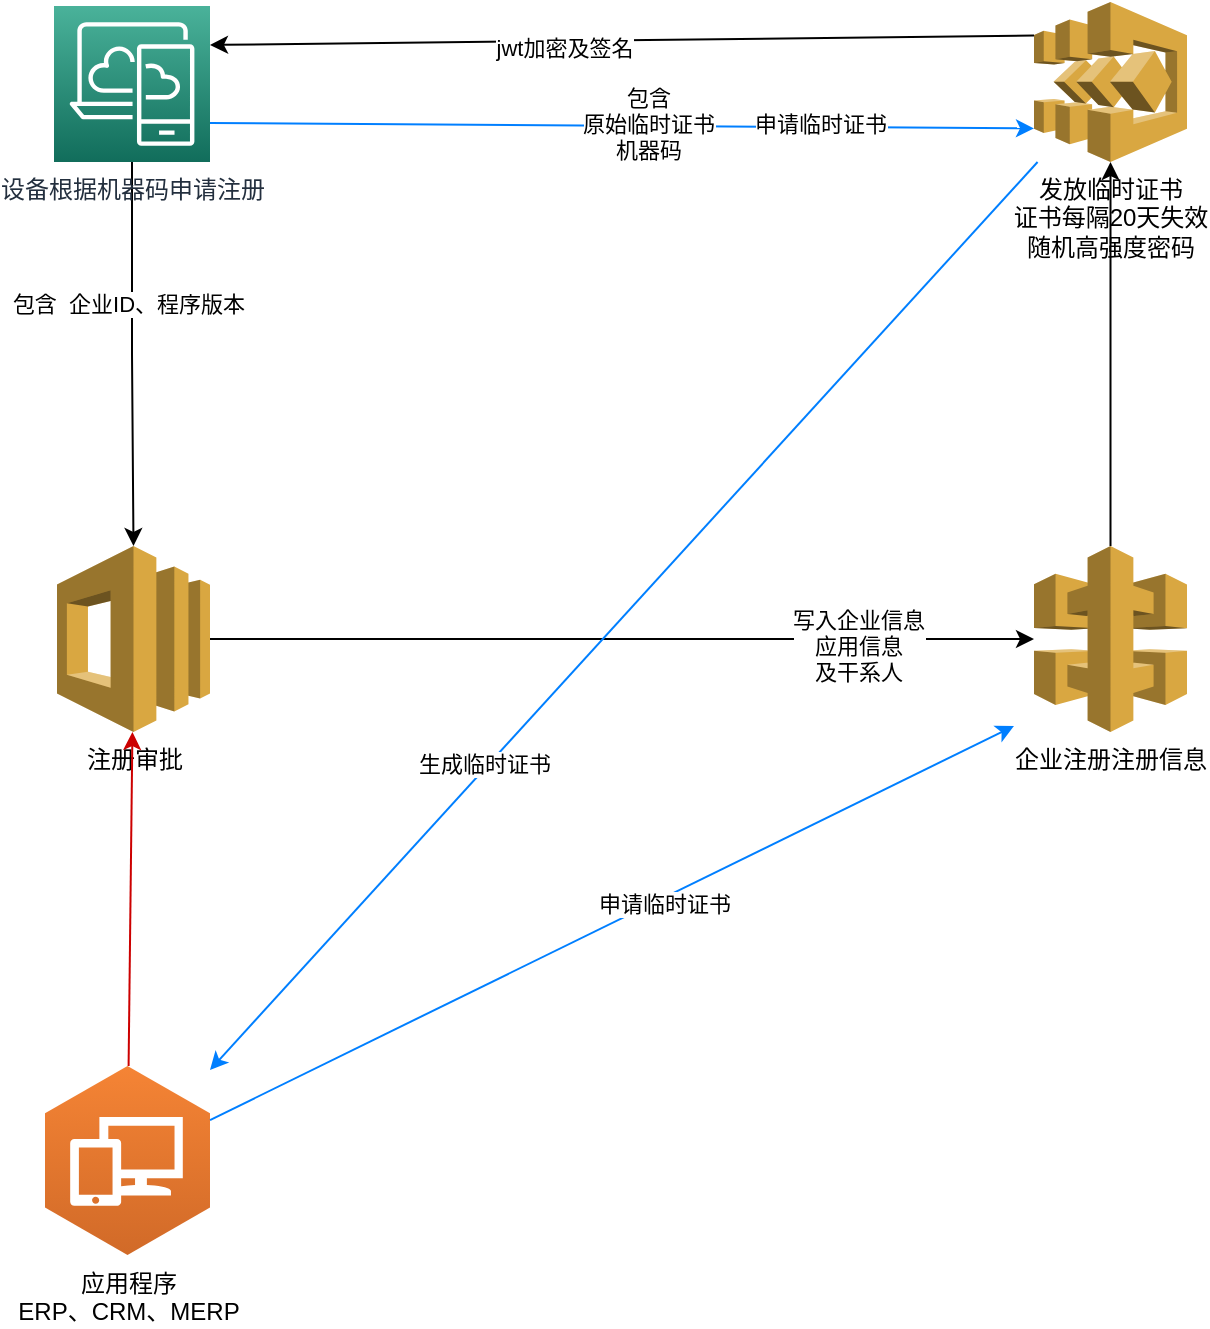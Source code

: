 <mxfile version="14.2.2" type="github">
  <diagram id="mfywH_6YlM2g_m3Mk5bc" name="第 1 页">
    <mxGraphModel dx="1662" dy="762" grid="1" gridSize="10" guides="1" tooltips="1" connect="1" arrows="1" fold="1" page="1" pageScale="1" pageWidth="827" pageHeight="1169" math="0" shadow="0">
      <root>
        <mxCell id="0" />
        <mxCell id="1" parent="0" />
        <mxCell id="jzyQe0GdsOW-vjrEkmvA-8" style="edgeStyle=orthogonalEdgeStyle;rounded=0;orthogonalLoop=1;jettySize=auto;html=1;" edge="1" parent="1" source="jzyQe0GdsOW-vjrEkmvA-1" target="jzyQe0GdsOW-vjrEkmvA-4">
          <mxGeometry relative="1" as="geometry" />
        </mxCell>
        <mxCell id="jzyQe0GdsOW-vjrEkmvA-24" value="包含&amp;nbsp; 企业ID、程序版本" style="edgeLabel;html=1;align=center;verticalAlign=middle;resizable=0;points=[];" vertex="1" connectable="0" parent="jzyQe0GdsOW-vjrEkmvA-8">
          <mxGeometry x="-0.264" y="-2" relative="1" as="geometry">
            <mxPoint as="offset" />
          </mxGeometry>
        </mxCell>
        <mxCell id="jzyQe0GdsOW-vjrEkmvA-1" value="设备根据机器码申请注册&lt;br&gt;" style="points=[[0,0,0],[0.25,0,0],[0.5,0,0],[0.75,0,0],[1,0,0],[0,1,0],[0.25,1,0],[0.5,1,0],[0.75,1,0],[1,1,0],[0,0.25,0],[0,0.5,0],[0,0.75,0],[1,0.25,0],[1,0.5,0],[1,0.75,0]];outlineConnect=0;fontColor=#232F3E;gradientColor=#4AB29A;gradientDirection=north;fillColor=#116D5B;strokeColor=#ffffff;dashed=0;verticalLabelPosition=bottom;verticalAlign=top;align=center;html=1;fontSize=12;fontStyle=0;aspect=fixed;shape=mxgraph.aws4.resourceIcon;resIcon=mxgraph.aws4.desktop_and_app_streaming;" vertex="1" parent="1">
          <mxGeometry x="120" y="70" width="78" height="78" as="geometry" />
        </mxCell>
        <mxCell id="jzyQe0GdsOW-vjrEkmvA-10" style="edgeStyle=orthogonalEdgeStyle;rounded=0;orthogonalLoop=1;jettySize=auto;html=1;" edge="1" parent="1" source="jzyQe0GdsOW-vjrEkmvA-2" target="jzyQe0GdsOW-vjrEkmvA-7">
          <mxGeometry relative="1" as="geometry" />
        </mxCell>
        <mxCell id="jzyQe0GdsOW-vjrEkmvA-2" value="企业注册注册信息" style="outlineConnect=0;dashed=0;verticalLabelPosition=bottom;verticalAlign=top;align=center;html=1;shape=mxgraph.aws3.api_gateway;fillColor=#D9A741;gradientColor=none;" vertex="1" parent="1">
          <mxGeometry x="610" y="340" width="76.5" height="93" as="geometry" />
        </mxCell>
        <mxCell id="jzyQe0GdsOW-vjrEkmvA-3" value="应用程序&lt;br&gt;ERP、CRM、MERP" style="outlineConnect=0;dashed=0;verticalLabelPosition=bottom;verticalAlign=top;align=center;html=1;shape=mxgraph.aws3.workspaces;fillColor=#D16A28;gradientColor=#F58435;gradientDirection=north;" vertex="1" parent="1">
          <mxGeometry x="115.5" y="600" width="82.5" height="94.5" as="geometry" />
        </mxCell>
        <mxCell id="jzyQe0GdsOW-vjrEkmvA-9" style="edgeStyle=orthogonalEdgeStyle;rounded=0;orthogonalLoop=1;jettySize=auto;html=1;" edge="1" parent="1" source="jzyQe0GdsOW-vjrEkmvA-4" target="jzyQe0GdsOW-vjrEkmvA-2">
          <mxGeometry relative="1" as="geometry" />
        </mxCell>
        <mxCell id="jzyQe0GdsOW-vjrEkmvA-30" value="写入企业信息&lt;br&gt;应用信息&lt;br&gt;及干系人" style="edgeLabel;html=1;align=center;verticalAlign=middle;resizable=0;points=[];" vertex="1" connectable="0" parent="jzyQe0GdsOW-vjrEkmvA-9">
          <mxGeometry x="0.573" y="-2" relative="1" as="geometry">
            <mxPoint y="1" as="offset" />
          </mxGeometry>
        </mxCell>
        <mxCell id="jzyQe0GdsOW-vjrEkmvA-4" value="注册审批" style="outlineConnect=0;dashed=0;verticalLabelPosition=bottom;verticalAlign=top;align=center;html=1;shape=mxgraph.aws3.swf;fillColor=#D9A741;gradientColor=none;" vertex="1" parent="1">
          <mxGeometry x="121.5" y="340" width="76.5" height="93" as="geometry" />
        </mxCell>
        <mxCell id="jzyQe0GdsOW-vjrEkmvA-7" value="发放临时证书&lt;br&gt;证书每隔20天失效&lt;br&gt;随机高强度密码" style="outlineConnect=0;dashed=0;verticalLabelPosition=bottom;verticalAlign=top;align=center;html=1;shape=mxgraph.aws3.step_functions;fillColor=#D9A741;gradientColor=none;" vertex="1" parent="1">
          <mxGeometry x="610" y="68" width="76.5" height="80" as="geometry" />
        </mxCell>
        <mxCell id="jzyQe0GdsOW-vjrEkmvA-16" value="" style="endArrow=classic;html=1;exitX=0;exitY=0.21;exitDx=0;exitDy=0;exitPerimeter=0;entryX=1;entryY=0.25;entryDx=0;entryDy=0;entryPerimeter=0;" edge="1" parent="1" source="jzyQe0GdsOW-vjrEkmvA-7" target="jzyQe0GdsOW-vjrEkmvA-1">
          <mxGeometry width="50" height="50" relative="1" as="geometry">
            <mxPoint x="390" y="330" as="sourcePoint" />
            <mxPoint x="440" y="280" as="targetPoint" />
          </mxGeometry>
        </mxCell>
        <mxCell id="jzyQe0GdsOW-vjrEkmvA-17" value="jwt加密及签名" style="edgeLabel;html=1;align=center;verticalAlign=middle;resizable=0;points=[];" vertex="1" connectable="0" parent="jzyQe0GdsOW-vjrEkmvA-16">
          <mxGeometry x="0.142" y="3" relative="1" as="geometry">
            <mxPoint as="offset" />
          </mxGeometry>
        </mxCell>
        <mxCell id="jzyQe0GdsOW-vjrEkmvA-19" value="" style="endArrow=classic;html=1;strokeColor=#CC0000;" edge="1" parent="1" source="jzyQe0GdsOW-vjrEkmvA-3" target="jzyQe0GdsOW-vjrEkmvA-4">
          <mxGeometry width="50" height="50" relative="1" as="geometry">
            <mxPoint x="390" y="330" as="sourcePoint" />
            <mxPoint x="440" y="280" as="targetPoint" />
          </mxGeometry>
        </mxCell>
        <mxCell id="jzyQe0GdsOW-vjrEkmvA-21" value="" style="endArrow=classic;html=1;strokeColor=#007FFF;exitX=1;exitY=0.75;exitDx=0;exitDy=0;exitPerimeter=0;entryX=0;entryY=0.79;entryDx=0;entryDy=0;entryPerimeter=0;" edge="1" parent="1" source="jzyQe0GdsOW-vjrEkmvA-1" target="jzyQe0GdsOW-vjrEkmvA-7">
          <mxGeometry width="50" height="50" relative="1" as="geometry">
            <mxPoint x="390" y="430" as="sourcePoint" />
            <mxPoint x="570" y="140" as="targetPoint" />
          </mxGeometry>
        </mxCell>
        <mxCell id="jzyQe0GdsOW-vjrEkmvA-22" value="申请临时证书" style="edgeLabel;html=1;align=center;verticalAlign=middle;resizable=0;points=[];" vertex="1" connectable="0" parent="jzyQe0GdsOW-vjrEkmvA-21">
          <mxGeometry x="0.477" y="2" relative="1" as="geometry">
            <mxPoint as="offset" />
          </mxGeometry>
        </mxCell>
        <mxCell id="jzyQe0GdsOW-vjrEkmvA-25" value="包含&lt;br&gt;原始临时证书&lt;br&gt;机器码" style="edgeLabel;html=1;align=center;verticalAlign=middle;resizable=0;points=[];" vertex="1" connectable="0" parent="jzyQe0GdsOW-vjrEkmvA-21">
          <mxGeometry x="0.063" y="1" relative="1" as="geometry">
            <mxPoint as="offset" />
          </mxGeometry>
        </mxCell>
        <mxCell id="jzyQe0GdsOW-vjrEkmvA-26" value="" style="endArrow=classic;html=1;strokeColor=#007FFF;" edge="1" parent="1" source="jzyQe0GdsOW-vjrEkmvA-7" target="jzyQe0GdsOW-vjrEkmvA-3">
          <mxGeometry width="50" height="50" relative="1" as="geometry">
            <mxPoint x="390" y="420" as="sourcePoint" />
            <mxPoint x="440" y="370" as="targetPoint" />
          </mxGeometry>
        </mxCell>
        <mxCell id="jzyQe0GdsOW-vjrEkmvA-29" value="生成临时证书" style="edgeLabel;html=1;align=center;verticalAlign=middle;resizable=0;points=[];" vertex="1" connectable="0" parent="jzyQe0GdsOW-vjrEkmvA-26">
          <mxGeometry x="0.334" y="-3" relative="1" as="geometry">
            <mxPoint x="1" as="offset" />
          </mxGeometry>
        </mxCell>
        <mxCell id="jzyQe0GdsOW-vjrEkmvA-27" value="" style="endArrow=classic;html=1;strokeColor=#007FFF;" edge="1" parent="1" source="jzyQe0GdsOW-vjrEkmvA-3">
          <mxGeometry width="50" height="50" relative="1" as="geometry">
            <mxPoint x="390" y="420" as="sourcePoint" />
            <mxPoint x="600" y="430" as="targetPoint" />
          </mxGeometry>
        </mxCell>
        <mxCell id="jzyQe0GdsOW-vjrEkmvA-28" value="申请临时证书" style="edgeLabel;html=1;align=center;verticalAlign=middle;resizable=0;points=[];" vertex="1" connectable="0" parent="jzyQe0GdsOW-vjrEkmvA-27">
          <mxGeometry x="0.121" y="-2" relative="1" as="geometry">
            <mxPoint as="offset" />
          </mxGeometry>
        </mxCell>
      </root>
    </mxGraphModel>
  </diagram>
</mxfile>
